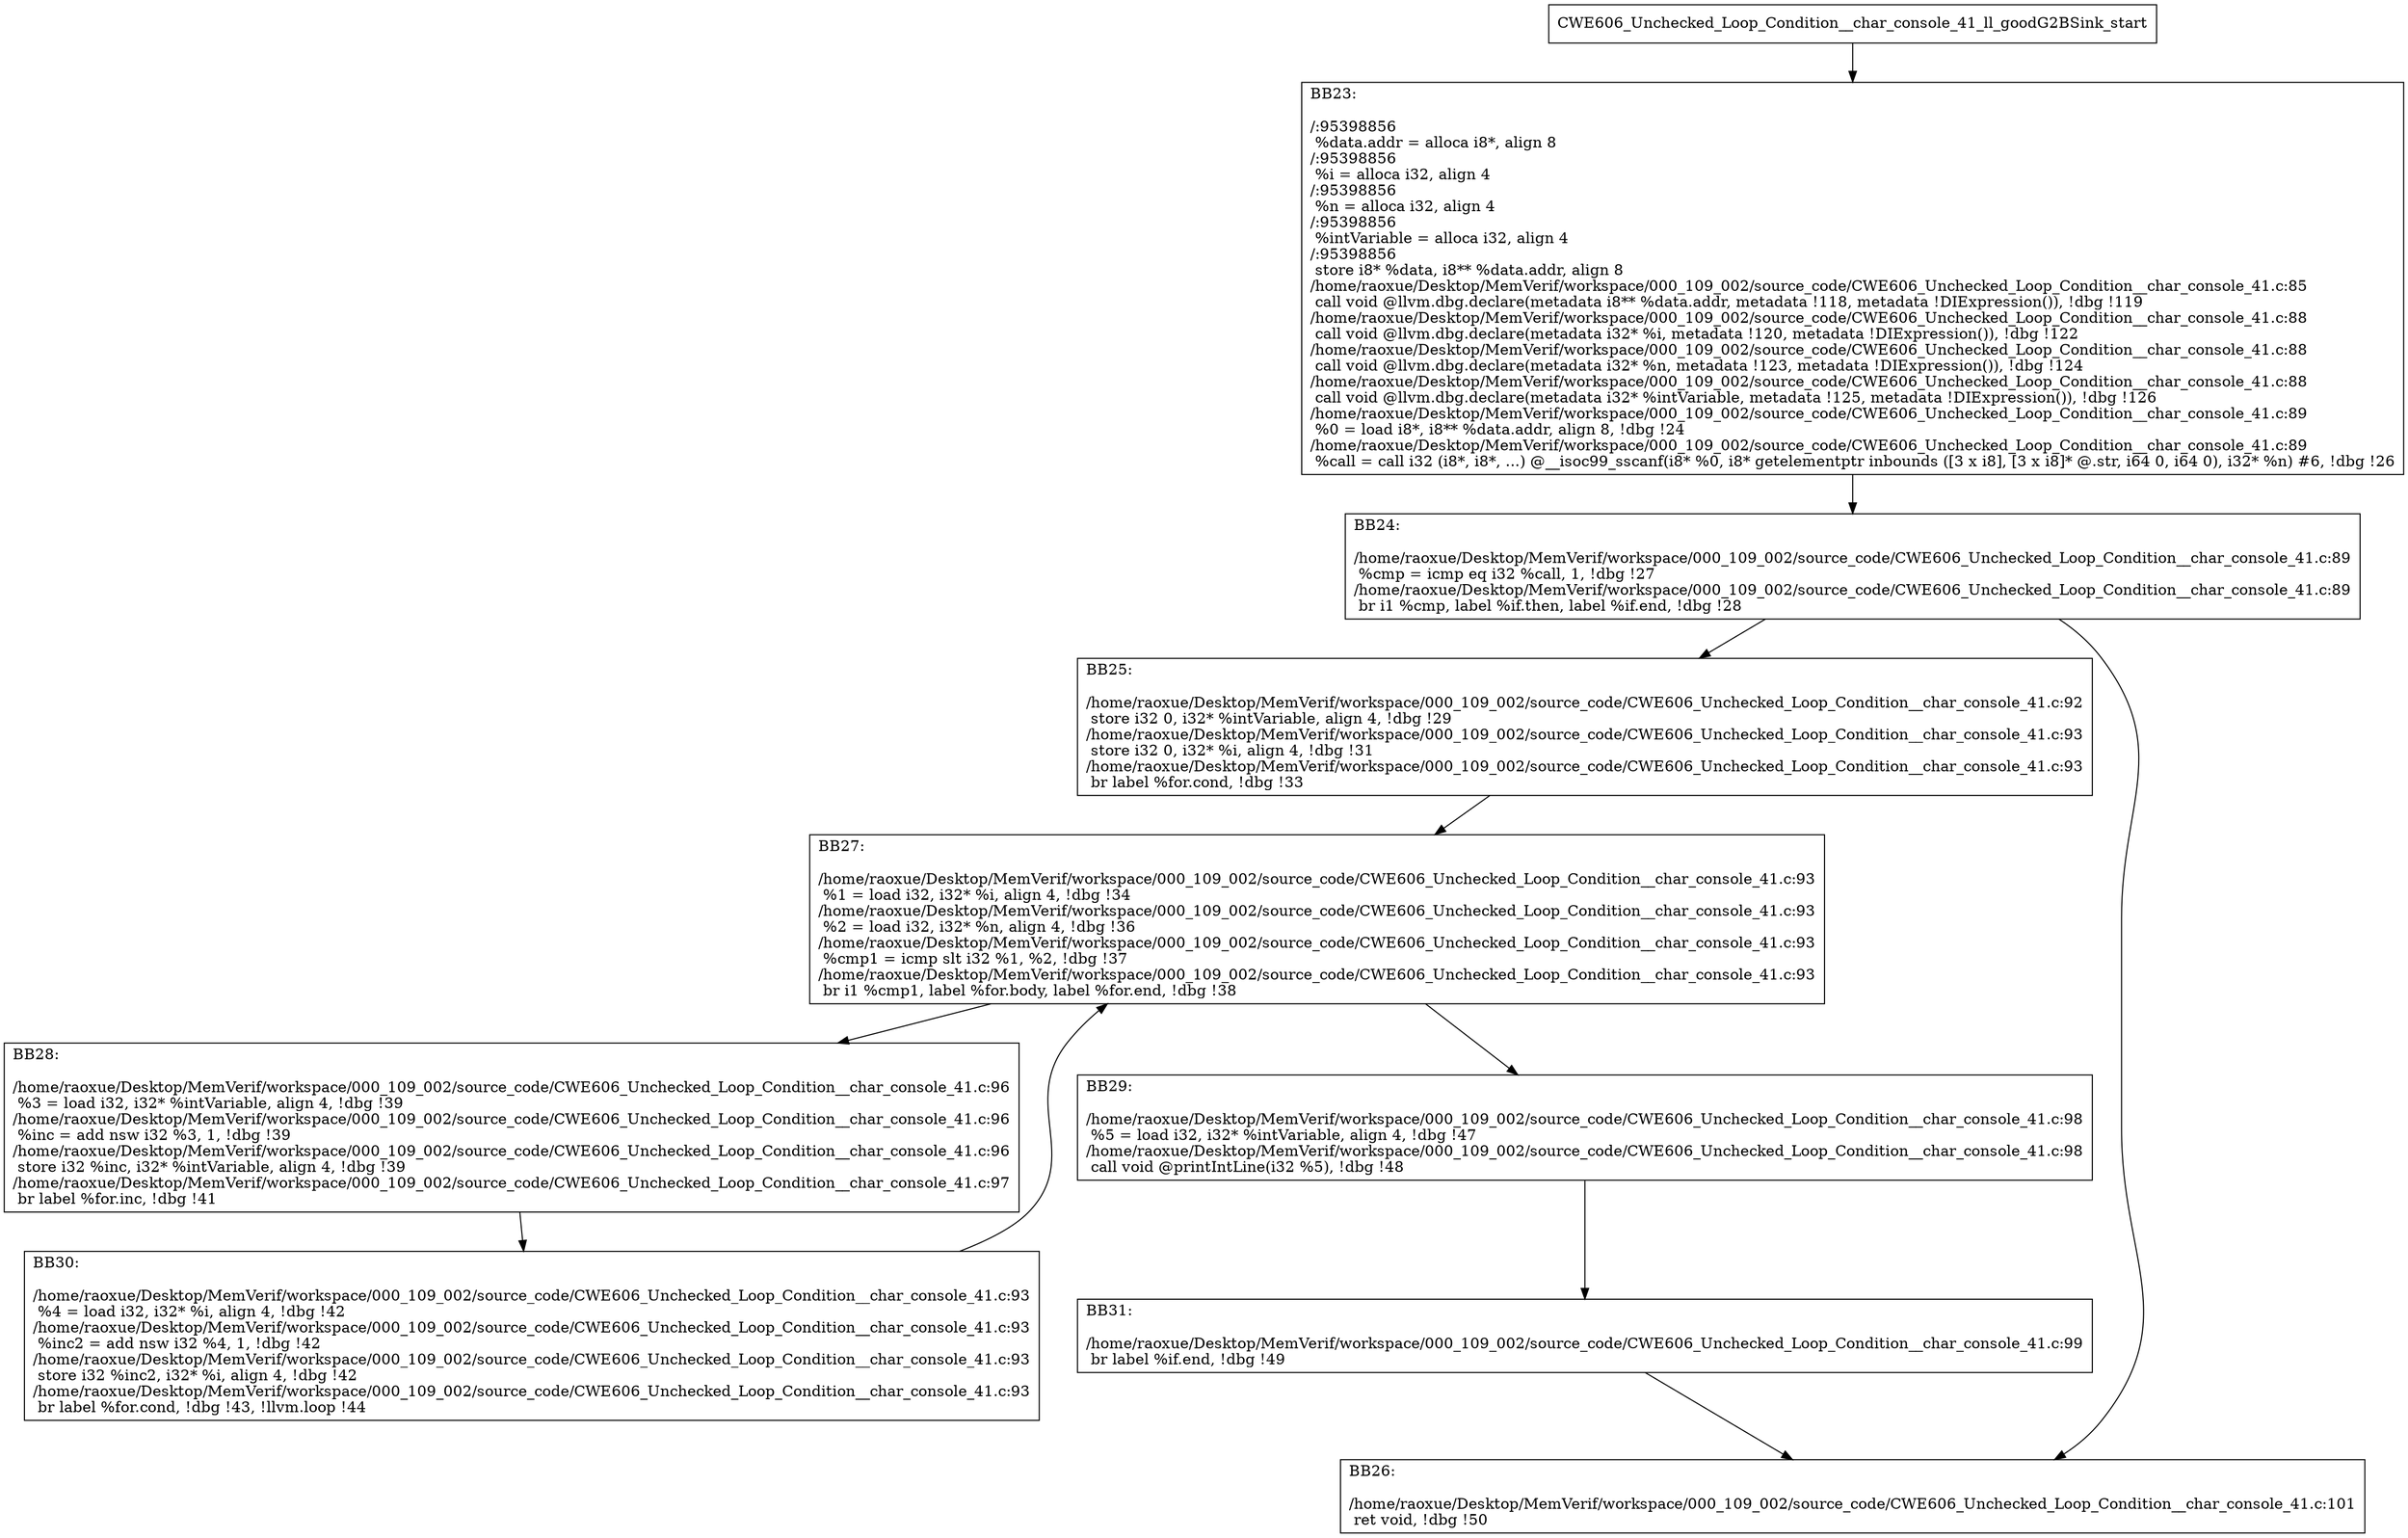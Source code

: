 digraph "CFG for'CWE606_Unchecked_Loop_Condition__char_console_41_ll_goodG2BSink' function" {
	BBCWE606_Unchecked_Loop_Condition__char_console_41_ll_goodG2BSink_start[shape=record,label="{CWE606_Unchecked_Loop_Condition__char_console_41_ll_goodG2BSink_start}"];
	BBCWE606_Unchecked_Loop_Condition__char_console_41_ll_goodG2BSink_start-> CWE606_Unchecked_Loop_Condition__char_console_41_ll_goodG2BSinkBB23;
	CWE606_Unchecked_Loop_Condition__char_console_41_ll_goodG2BSinkBB23 [shape=record, label="{BB23:\l\l/:95398856\l
  %data.addr = alloca i8*, align 8\l
/:95398856\l
  %i = alloca i32, align 4\l
/:95398856\l
  %n = alloca i32, align 4\l
/:95398856\l
  %intVariable = alloca i32, align 4\l
/:95398856\l
  store i8* %data, i8** %data.addr, align 8\l
/home/raoxue/Desktop/MemVerif/workspace/000_109_002/source_code/CWE606_Unchecked_Loop_Condition__char_console_41.c:85\l
  call void @llvm.dbg.declare(metadata i8** %data.addr, metadata !118, metadata !DIExpression()), !dbg !119\l
/home/raoxue/Desktop/MemVerif/workspace/000_109_002/source_code/CWE606_Unchecked_Loop_Condition__char_console_41.c:88\l
  call void @llvm.dbg.declare(metadata i32* %i, metadata !120, metadata !DIExpression()), !dbg !122\l
/home/raoxue/Desktop/MemVerif/workspace/000_109_002/source_code/CWE606_Unchecked_Loop_Condition__char_console_41.c:88\l
  call void @llvm.dbg.declare(metadata i32* %n, metadata !123, metadata !DIExpression()), !dbg !124\l
/home/raoxue/Desktop/MemVerif/workspace/000_109_002/source_code/CWE606_Unchecked_Loop_Condition__char_console_41.c:88\l
  call void @llvm.dbg.declare(metadata i32* %intVariable, metadata !125, metadata !DIExpression()), !dbg !126\l
/home/raoxue/Desktop/MemVerif/workspace/000_109_002/source_code/CWE606_Unchecked_Loop_Condition__char_console_41.c:89\l
  %0 = load i8*, i8** %data.addr, align 8, !dbg !24\l
/home/raoxue/Desktop/MemVerif/workspace/000_109_002/source_code/CWE606_Unchecked_Loop_Condition__char_console_41.c:89\l
  %call = call i32 (i8*, i8*, ...) @__isoc99_sscanf(i8* %0, i8* getelementptr inbounds ([3 x i8], [3 x i8]* @.str, i64 0, i64 0), i32* %n) #6, !dbg !26\l
}"];
	CWE606_Unchecked_Loop_Condition__char_console_41_ll_goodG2BSinkBB23-> CWE606_Unchecked_Loop_Condition__char_console_41_ll_goodG2BSinkBB24;
	CWE606_Unchecked_Loop_Condition__char_console_41_ll_goodG2BSinkBB24 [shape=record, label="{BB24:\l\l/home/raoxue/Desktop/MemVerif/workspace/000_109_002/source_code/CWE606_Unchecked_Loop_Condition__char_console_41.c:89\l
  %cmp = icmp eq i32 %call, 1, !dbg !27\l
/home/raoxue/Desktop/MemVerif/workspace/000_109_002/source_code/CWE606_Unchecked_Loop_Condition__char_console_41.c:89\l
  br i1 %cmp, label %if.then, label %if.end, !dbg !28\l
}"];
	CWE606_Unchecked_Loop_Condition__char_console_41_ll_goodG2BSinkBB24-> CWE606_Unchecked_Loop_Condition__char_console_41_ll_goodG2BSinkBB25;
	CWE606_Unchecked_Loop_Condition__char_console_41_ll_goodG2BSinkBB24-> CWE606_Unchecked_Loop_Condition__char_console_41_ll_goodG2BSinkBB26;
	CWE606_Unchecked_Loop_Condition__char_console_41_ll_goodG2BSinkBB25 [shape=record, label="{BB25:\l\l/home/raoxue/Desktop/MemVerif/workspace/000_109_002/source_code/CWE606_Unchecked_Loop_Condition__char_console_41.c:92\l
  store i32 0, i32* %intVariable, align 4, !dbg !29\l
/home/raoxue/Desktop/MemVerif/workspace/000_109_002/source_code/CWE606_Unchecked_Loop_Condition__char_console_41.c:93\l
  store i32 0, i32* %i, align 4, !dbg !31\l
/home/raoxue/Desktop/MemVerif/workspace/000_109_002/source_code/CWE606_Unchecked_Loop_Condition__char_console_41.c:93\l
  br label %for.cond, !dbg !33\l
}"];
	CWE606_Unchecked_Loop_Condition__char_console_41_ll_goodG2BSinkBB25-> CWE606_Unchecked_Loop_Condition__char_console_41_ll_goodG2BSinkBB27;
	CWE606_Unchecked_Loop_Condition__char_console_41_ll_goodG2BSinkBB27 [shape=record, label="{BB27:\l\l/home/raoxue/Desktop/MemVerif/workspace/000_109_002/source_code/CWE606_Unchecked_Loop_Condition__char_console_41.c:93\l
  %1 = load i32, i32* %i, align 4, !dbg !34\l
/home/raoxue/Desktop/MemVerif/workspace/000_109_002/source_code/CWE606_Unchecked_Loop_Condition__char_console_41.c:93\l
  %2 = load i32, i32* %n, align 4, !dbg !36\l
/home/raoxue/Desktop/MemVerif/workspace/000_109_002/source_code/CWE606_Unchecked_Loop_Condition__char_console_41.c:93\l
  %cmp1 = icmp slt i32 %1, %2, !dbg !37\l
/home/raoxue/Desktop/MemVerif/workspace/000_109_002/source_code/CWE606_Unchecked_Loop_Condition__char_console_41.c:93\l
  br i1 %cmp1, label %for.body, label %for.end, !dbg !38\l
}"];
	CWE606_Unchecked_Loop_Condition__char_console_41_ll_goodG2BSinkBB27-> CWE606_Unchecked_Loop_Condition__char_console_41_ll_goodG2BSinkBB28;
	CWE606_Unchecked_Loop_Condition__char_console_41_ll_goodG2BSinkBB27-> CWE606_Unchecked_Loop_Condition__char_console_41_ll_goodG2BSinkBB29;
	CWE606_Unchecked_Loop_Condition__char_console_41_ll_goodG2BSinkBB28 [shape=record, label="{BB28:\l\l/home/raoxue/Desktop/MemVerif/workspace/000_109_002/source_code/CWE606_Unchecked_Loop_Condition__char_console_41.c:96\l
  %3 = load i32, i32* %intVariable, align 4, !dbg !39\l
/home/raoxue/Desktop/MemVerif/workspace/000_109_002/source_code/CWE606_Unchecked_Loop_Condition__char_console_41.c:96\l
  %inc = add nsw i32 %3, 1, !dbg !39\l
/home/raoxue/Desktop/MemVerif/workspace/000_109_002/source_code/CWE606_Unchecked_Loop_Condition__char_console_41.c:96\l
  store i32 %inc, i32* %intVariable, align 4, !dbg !39\l
/home/raoxue/Desktop/MemVerif/workspace/000_109_002/source_code/CWE606_Unchecked_Loop_Condition__char_console_41.c:97\l
  br label %for.inc, !dbg !41\l
}"];
	CWE606_Unchecked_Loop_Condition__char_console_41_ll_goodG2BSinkBB28-> CWE606_Unchecked_Loop_Condition__char_console_41_ll_goodG2BSinkBB30;
	CWE606_Unchecked_Loop_Condition__char_console_41_ll_goodG2BSinkBB30 [shape=record, label="{BB30:\l\l/home/raoxue/Desktop/MemVerif/workspace/000_109_002/source_code/CWE606_Unchecked_Loop_Condition__char_console_41.c:93\l
  %4 = load i32, i32* %i, align 4, !dbg !42\l
/home/raoxue/Desktop/MemVerif/workspace/000_109_002/source_code/CWE606_Unchecked_Loop_Condition__char_console_41.c:93\l
  %inc2 = add nsw i32 %4, 1, !dbg !42\l
/home/raoxue/Desktop/MemVerif/workspace/000_109_002/source_code/CWE606_Unchecked_Loop_Condition__char_console_41.c:93\l
  store i32 %inc2, i32* %i, align 4, !dbg !42\l
/home/raoxue/Desktop/MemVerif/workspace/000_109_002/source_code/CWE606_Unchecked_Loop_Condition__char_console_41.c:93\l
  br label %for.cond, !dbg !43, !llvm.loop !44\l
}"];
	CWE606_Unchecked_Loop_Condition__char_console_41_ll_goodG2BSinkBB30-> CWE606_Unchecked_Loop_Condition__char_console_41_ll_goodG2BSinkBB27;
	CWE606_Unchecked_Loop_Condition__char_console_41_ll_goodG2BSinkBB29 [shape=record, label="{BB29:\l\l/home/raoxue/Desktop/MemVerif/workspace/000_109_002/source_code/CWE606_Unchecked_Loop_Condition__char_console_41.c:98\l
  %5 = load i32, i32* %intVariable, align 4, !dbg !47\l
/home/raoxue/Desktop/MemVerif/workspace/000_109_002/source_code/CWE606_Unchecked_Loop_Condition__char_console_41.c:98\l
  call void @printIntLine(i32 %5), !dbg !48\l
}"];
	CWE606_Unchecked_Loop_Condition__char_console_41_ll_goodG2BSinkBB29-> CWE606_Unchecked_Loop_Condition__char_console_41_ll_goodG2BSinkBB31;
	CWE606_Unchecked_Loop_Condition__char_console_41_ll_goodG2BSinkBB31 [shape=record, label="{BB31:\l\l/home/raoxue/Desktop/MemVerif/workspace/000_109_002/source_code/CWE606_Unchecked_Loop_Condition__char_console_41.c:99\l
  br label %if.end, !dbg !49\l
}"];
	CWE606_Unchecked_Loop_Condition__char_console_41_ll_goodG2BSinkBB31-> CWE606_Unchecked_Loop_Condition__char_console_41_ll_goodG2BSinkBB26;
	CWE606_Unchecked_Loop_Condition__char_console_41_ll_goodG2BSinkBB26 [shape=record, label="{BB26:\l\l/home/raoxue/Desktop/MemVerif/workspace/000_109_002/source_code/CWE606_Unchecked_Loop_Condition__char_console_41.c:101\l
  ret void, !dbg !50\l
}"];
}
